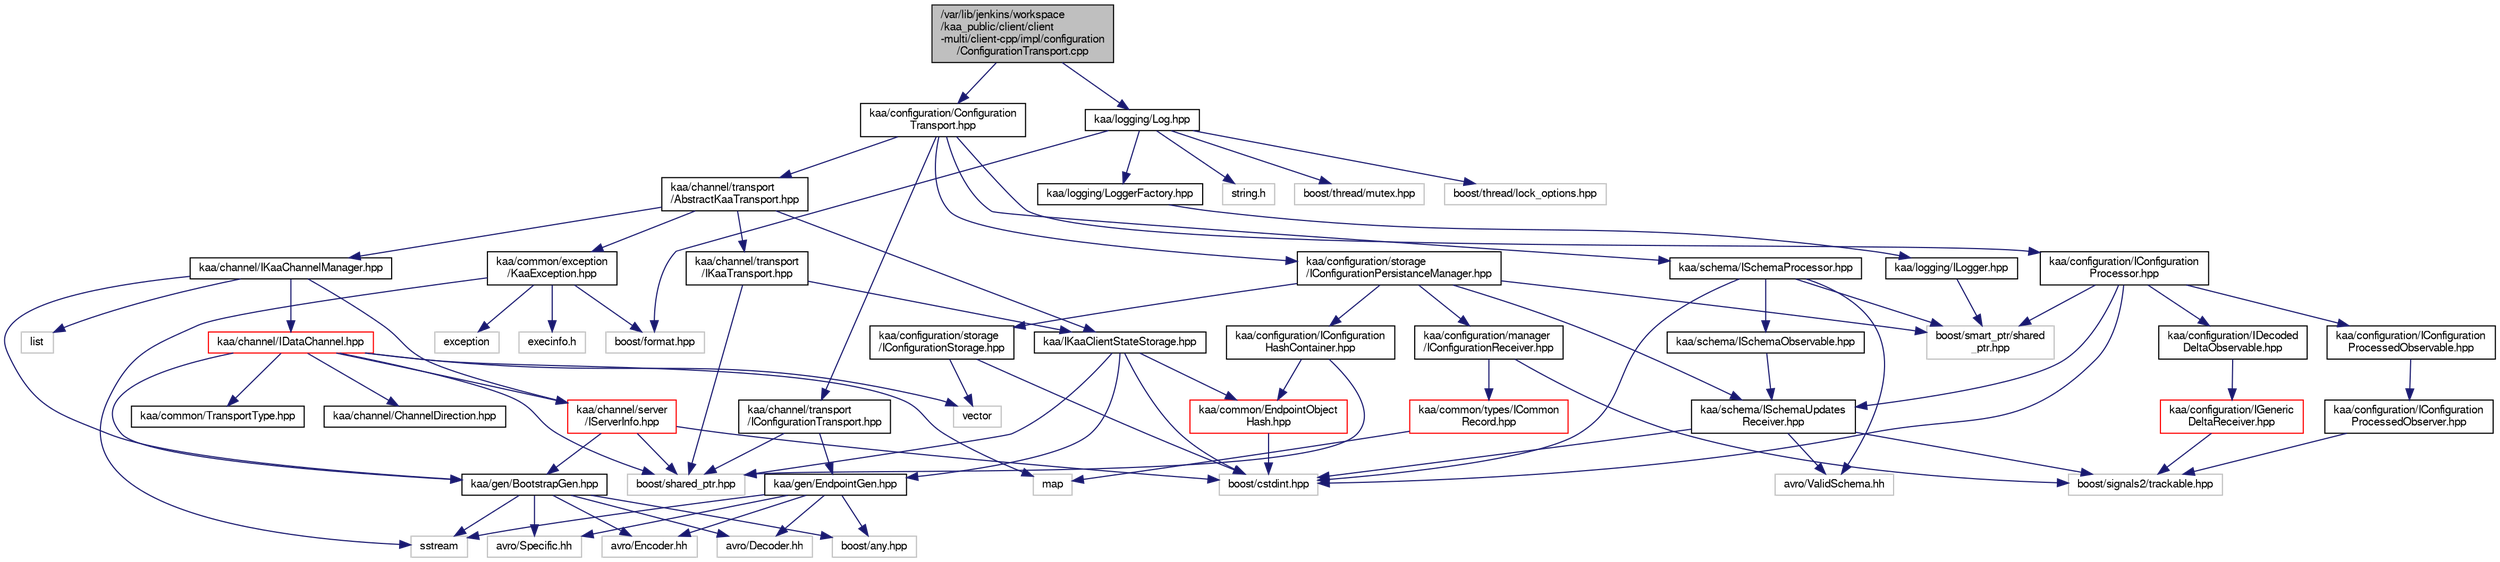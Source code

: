 digraph "/var/lib/jenkins/workspace/kaa_public/client/client-multi/client-cpp/impl/configuration/ConfigurationTransport.cpp"
{
  bgcolor="transparent";
  edge [fontname="FreeSans",fontsize="10",labelfontname="FreeSans",labelfontsize="10"];
  node [fontname="FreeSans",fontsize="10",shape=record];
  Node1 [label="/var/lib/jenkins/workspace\l/kaa_public/client/client\l-multi/client-cpp/impl/configuration\l/ConfigurationTransport.cpp",height=0.2,width=0.4,color="black", fillcolor="grey75", style="filled" fontcolor="black"];
  Node1 -> Node2 [color="midnightblue",fontsize="10",style="solid",fontname="FreeSans"];
  Node2 [label="kaa/configuration/Configuration\lTransport.hpp",height=0.2,width=0.4,color="black",URL="$ConfigurationTransport_8hpp.html"];
  Node2 -> Node3 [color="midnightblue",fontsize="10",style="solid",fontname="FreeSans"];
  Node3 [label="kaa/channel/transport\l/AbstractKaaTransport.hpp",height=0.2,width=0.4,color="black",URL="$AbstractKaaTransport_8hpp.html"];
  Node3 -> Node4 [color="midnightblue",fontsize="10",style="solid",fontname="FreeSans"];
  Node4 [label="kaa/channel/transport\l/IKaaTransport.hpp",height=0.2,width=0.4,color="black",URL="$IKaaTransport_8hpp.html"];
  Node4 -> Node5 [color="midnightblue",fontsize="10",style="solid",fontname="FreeSans"];
  Node5 [label="kaa/IKaaClientStateStorage.hpp",height=0.2,width=0.4,color="black",URL="$IKaaClientStateStorage_8hpp.html"];
  Node5 -> Node6 [color="midnightblue",fontsize="10",style="solid",fontname="FreeSans"];
  Node6 [label="boost/cstdint.hpp",height=0.2,width=0.4,color="grey75"];
  Node5 -> Node7 [color="midnightblue",fontsize="10",style="solid",fontname="FreeSans"];
  Node7 [label="boost/shared_ptr.hpp",height=0.2,width=0.4,color="grey75"];
  Node5 -> Node8 [color="midnightblue",fontsize="10",style="solid",fontname="FreeSans"];
  Node8 [label="kaa/gen/EndpointGen.hpp",height=0.2,width=0.4,color="black",URL="$kaa_2gen_2EndpointGen_8hpp.html"];
  Node8 -> Node9 [color="midnightblue",fontsize="10",style="solid",fontname="FreeSans"];
  Node9 [label="sstream",height=0.2,width=0.4,color="grey75"];
  Node8 -> Node10 [color="midnightblue",fontsize="10",style="solid",fontname="FreeSans"];
  Node10 [label="boost/any.hpp",height=0.2,width=0.4,color="grey75"];
  Node8 -> Node11 [color="midnightblue",fontsize="10",style="solid",fontname="FreeSans"];
  Node11 [label="avro/Specific.hh",height=0.2,width=0.4,color="grey75"];
  Node8 -> Node12 [color="midnightblue",fontsize="10",style="solid",fontname="FreeSans"];
  Node12 [label="avro/Encoder.hh",height=0.2,width=0.4,color="grey75"];
  Node8 -> Node13 [color="midnightblue",fontsize="10",style="solid",fontname="FreeSans"];
  Node13 [label="avro/Decoder.hh",height=0.2,width=0.4,color="grey75"];
  Node5 -> Node14 [color="midnightblue",fontsize="10",style="solid",fontname="FreeSans"];
  Node14 [label="kaa/common/EndpointObject\lHash.hpp",height=0.2,width=0.4,color="red",URL="$EndpointObjectHash_8hpp.html"];
  Node14 -> Node6 [color="midnightblue",fontsize="10",style="solid",fontname="FreeSans"];
  Node4 -> Node7 [color="midnightblue",fontsize="10",style="solid",fontname="FreeSans"];
  Node3 -> Node15 [color="midnightblue",fontsize="10",style="solid",fontname="FreeSans"];
  Node15 [label="kaa/channel/IKaaChannelManager.hpp",height=0.2,width=0.4,color="black",URL="$IKaaChannelManager_8hpp.html"];
  Node15 -> Node16 [color="midnightblue",fontsize="10",style="solid",fontname="FreeSans"];
  Node16 [label="list",height=0.2,width=0.4,color="grey75"];
  Node15 -> Node17 [color="midnightblue",fontsize="10",style="solid",fontname="FreeSans"];
  Node17 [label="kaa/gen/BootstrapGen.hpp",height=0.2,width=0.4,color="black",URL="$BootstrapGen_8hpp.html"];
  Node17 -> Node9 [color="midnightblue",fontsize="10",style="solid",fontname="FreeSans"];
  Node17 -> Node10 [color="midnightblue",fontsize="10",style="solid",fontname="FreeSans"];
  Node17 -> Node11 [color="midnightblue",fontsize="10",style="solid",fontname="FreeSans"];
  Node17 -> Node12 [color="midnightblue",fontsize="10",style="solid",fontname="FreeSans"];
  Node17 -> Node13 [color="midnightblue",fontsize="10",style="solid",fontname="FreeSans"];
  Node15 -> Node18 [color="midnightblue",fontsize="10",style="solid",fontname="FreeSans"];
  Node18 [label="kaa/channel/IDataChannel.hpp",height=0.2,width=0.4,color="red",URL="$IDataChannel_8hpp.html"];
  Node18 -> Node7 [color="midnightblue",fontsize="10",style="solid",fontname="FreeSans"];
  Node18 -> Node19 [color="midnightblue",fontsize="10",style="solid",fontname="FreeSans"];
  Node19 [label="vector",height=0.2,width=0.4,color="grey75"];
  Node18 -> Node20 [color="midnightblue",fontsize="10",style="solid",fontname="FreeSans"];
  Node20 [label="map",height=0.2,width=0.4,color="grey75"];
  Node18 -> Node21 [color="midnightblue",fontsize="10",style="solid",fontname="FreeSans"];
  Node21 [label="kaa/common/TransportType.hpp",height=0.2,width=0.4,color="black",URL="$TransportType_8hpp.html"];
  Node18 -> Node22 [color="midnightblue",fontsize="10",style="solid",fontname="FreeSans"];
  Node22 [label="kaa/channel/ChannelDirection.hpp",height=0.2,width=0.4,color="black",URL="$ChannelDirection_8hpp.html"];
  Node18 -> Node17 [color="midnightblue",fontsize="10",style="solid",fontname="FreeSans"];
  Node18 -> Node23 [color="midnightblue",fontsize="10",style="solid",fontname="FreeSans"];
  Node23 [label="kaa/channel/server\l/IServerInfo.hpp",height=0.2,width=0.4,color="red",URL="$IServerInfo_8hpp.html"];
  Node23 -> Node6 [color="midnightblue",fontsize="10",style="solid",fontname="FreeSans"];
  Node23 -> Node7 [color="midnightblue",fontsize="10",style="solid",fontname="FreeSans"];
  Node23 -> Node17 [color="midnightblue",fontsize="10",style="solid",fontname="FreeSans"];
  Node15 -> Node23 [color="midnightblue",fontsize="10",style="solid",fontname="FreeSans"];
  Node3 -> Node24 [color="midnightblue",fontsize="10",style="solid",fontname="FreeSans"];
  Node24 [label="kaa/common/exception\l/KaaException.hpp",height=0.2,width=0.4,color="black",URL="$KaaException_8hpp.html"];
  Node24 -> Node25 [color="midnightblue",fontsize="10",style="solid",fontname="FreeSans"];
  Node25 [label="boost/format.hpp",height=0.2,width=0.4,color="grey75"];
  Node24 -> Node26 [color="midnightblue",fontsize="10",style="solid",fontname="FreeSans"];
  Node26 [label="exception",height=0.2,width=0.4,color="grey75"];
  Node24 -> Node9 [color="midnightblue",fontsize="10",style="solid",fontname="FreeSans"];
  Node24 -> Node27 [color="midnightblue",fontsize="10",style="solid",fontname="FreeSans"];
  Node27 [label="execinfo.h",height=0.2,width=0.4,color="grey75"];
  Node3 -> Node5 [color="midnightblue",fontsize="10",style="solid",fontname="FreeSans"];
  Node2 -> Node28 [color="midnightblue",fontsize="10",style="solid",fontname="FreeSans"];
  Node28 [label="kaa/channel/transport\l/IConfigurationTransport.hpp",height=0.2,width=0.4,color="black",URL="$IConfigurationTransport_8hpp.html"];
  Node28 -> Node8 [color="midnightblue",fontsize="10",style="solid",fontname="FreeSans"];
  Node28 -> Node7 [color="midnightblue",fontsize="10",style="solid",fontname="FreeSans"];
  Node2 -> Node29 [color="midnightblue",fontsize="10",style="solid",fontname="FreeSans"];
  Node29 [label="kaa/configuration/IConfiguration\lProcessor.hpp",height=0.2,width=0.4,color="black",URL="$IConfigurationProcessor_8hpp.html"];
  Node29 -> Node6 [color="midnightblue",fontsize="10",style="solid",fontname="FreeSans"];
  Node29 -> Node30 [color="midnightblue",fontsize="10",style="solid",fontname="FreeSans"];
  Node30 [label="boost/smart_ptr/shared\l_ptr.hpp",height=0.2,width=0.4,color="grey75"];
  Node29 -> Node31 [color="midnightblue",fontsize="10",style="solid",fontname="FreeSans"];
  Node31 [label="kaa/configuration/IConfiguration\lProcessedObservable.hpp",height=0.2,width=0.4,color="black",URL="$IConfigurationProcessedObservable_8hpp.html"];
  Node31 -> Node32 [color="midnightblue",fontsize="10",style="solid",fontname="FreeSans"];
  Node32 [label="kaa/configuration/IConfiguration\lProcessedObserver.hpp",height=0.2,width=0.4,color="black",URL="$IConfigurationProcessedObserver_8hpp.html"];
  Node32 -> Node33 [color="midnightblue",fontsize="10",style="solid",fontname="FreeSans"];
  Node33 [label="boost/signals2/trackable.hpp",height=0.2,width=0.4,color="grey75"];
  Node29 -> Node34 [color="midnightblue",fontsize="10",style="solid",fontname="FreeSans"];
  Node34 [label="kaa/configuration/IDecoded\lDeltaObservable.hpp",height=0.2,width=0.4,color="black",URL="$IDecodedDeltaObservable_8hpp.html"];
  Node34 -> Node35 [color="midnightblue",fontsize="10",style="solid",fontname="FreeSans"];
  Node35 [label="kaa/configuration/IGeneric\lDeltaReceiver.hpp",height=0.2,width=0.4,color="red",URL="$IGenericDeltaReceiver_8hpp.html"];
  Node35 -> Node33 [color="midnightblue",fontsize="10",style="solid",fontname="FreeSans"];
  Node29 -> Node36 [color="midnightblue",fontsize="10",style="solid",fontname="FreeSans"];
  Node36 [label="kaa/schema/ISchemaUpdates\lReceiver.hpp",height=0.2,width=0.4,color="black",URL="$ISchemaUpdatesReceiver_8hpp.html"];
  Node36 -> Node33 [color="midnightblue",fontsize="10",style="solid",fontname="FreeSans"];
  Node36 -> Node37 [color="midnightblue",fontsize="10",style="solid",fontname="FreeSans"];
  Node37 [label="avro/ValidSchema.hh",height=0.2,width=0.4,color="grey75"];
  Node36 -> Node6 [color="midnightblue",fontsize="10",style="solid",fontname="FreeSans"];
  Node2 -> Node38 [color="midnightblue",fontsize="10",style="solid",fontname="FreeSans"];
  Node38 [label="kaa/configuration/storage\l/IConfigurationPersistanceManager.hpp",height=0.2,width=0.4,color="black",URL="$IConfigurationPersistanceManager_8hpp.html"];
  Node38 -> Node30 [color="midnightblue",fontsize="10",style="solid",fontname="FreeSans"];
  Node38 -> Node39 [color="midnightblue",fontsize="10",style="solid",fontname="FreeSans"];
  Node39 [label="kaa/configuration/storage\l/IConfigurationStorage.hpp",height=0.2,width=0.4,color="black",URL="$IConfigurationStorage_8hpp.html"];
  Node39 -> Node19 [color="midnightblue",fontsize="10",style="solid",fontname="FreeSans"];
  Node39 -> Node6 [color="midnightblue",fontsize="10",style="solid",fontname="FreeSans"];
  Node38 -> Node40 [color="midnightblue",fontsize="10",style="solid",fontname="FreeSans"];
  Node40 [label="kaa/configuration/manager\l/IConfigurationReceiver.hpp",height=0.2,width=0.4,color="black",URL="$IConfigurationReceiver_8hpp.html"];
  Node40 -> Node33 [color="midnightblue",fontsize="10",style="solid",fontname="FreeSans"];
  Node40 -> Node41 [color="midnightblue",fontsize="10",style="solid",fontname="FreeSans"];
  Node41 [label="kaa/common/types/ICommon\lRecord.hpp",height=0.2,width=0.4,color="red",URL="$ICommonRecord_8hpp.html"];
  Node41 -> Node20 [color="midnightblue",fontsize="10",style="solid",fontname="FreeSans"];
  Node38 -> Node36 [color="midnightblue",fontsize="10",style="solid",fontname="FreeSans"];
  Node38 -> Node42 [color="midnightblue",fontsize="10",style="solid",fontname="FreeSans"];
  Node42 [label="kaa/configuration/IConfiguration\lHashContainer.hpp",height=0.2,width=0.4,color="black",URL="$IConfigurationHashContainer_8hpp.html"];
  Node42 -> Node7 [color="midnightblue",fontsize="10",style="solid",fontname="FreeSans"];
  Node42 -> Node14 [color="midnightblue",fontsize="10",style="solid",fontname="FreeSans"];
  Node2 -> Node43 [color="midnightblue",fontsize="10",style="solid",fontname="FreeSans"];
  Node43 [label="kaa/schema/ISchemaProcessor.hpp",height=0.2,width=0.4,color="black",URL="$ISchemaProcessor_8hpp.html"];
  Node43 -> Node6 [color="midnightblue",fontsize="10",style="solid",fontname="FreeSans"];
  Node43 -> Node30 [color="midnightblue",fontsize="10",style="solid",fontname="FreeSans"];
  Node43 -> Node37 [color="midnightblue",fontsize="10",style="solid",fontname="FreeSans"];
  Node43 -> Node44 [color="midnightblue",fontsize="10",style="solid",fontname="FreeSans"];
  Node44 [label="kaa/schema/ISchemaObservable.hpp",height=0.2,width=0.4,color="black",URL="$ISchemaObservable_8hpp.html"];
  Node44 -> Node36 [color="midnightblue",fontsize="10",style="solid",fontname="FreeSans"];
  Node1 -> Node45 [color="midnightblue",fontsize="10",style="solid",fontname="FreeSans"];
  Node45 [label="kaa/logging/Log.hpp",height=0.2,width=0.4,color="black",URL="$Log_8hpp.html"];
  Node45 -> Node46 [color="midnightblue",fontsize="10",style="solid",fontname="FreeSans"];
  Node46 [label="kaa/logging/LoggerFactory.hpp",height=0.2,width=0.4,color="black",URL="$LoggerFactory_8hpp.html"];
  Node46 -> Node47 [color="midnightblue",fontsize="10",style="solid",fontname="FreeSans"];
  Node47 [label="kaa/logging/ILogger.hpp",height=0.2,width=0.4,color="black",URL="$ILogger_8hpp.html"];
  Node47 -> Node30 [color="midnightblue",fontsize="10",style="solid",fontname="FreeSans"];
  Node45 -> Node48 [color="midnightblue",fontsize="10",style="solid",fontname="FreeSans"];
  Node48 [label="string.h",height=0.2,width=0.4,color="grey75"];
  Node45 -> Node25 [color="midnightblue",fontsize="10",style="solid",fontname="FreeSans"];
  Node45 -> Node49 [color="midnightblue",fontsize="10",style="solid",fontname="FreeSans"];
  Node49 [label="boost/thread/mutex.hpp",height=0.2,width=0.4,color="grey75"];
  Node45 -> Node50 [color="midnightblue",fontsize="10",style="solid",fontname="FreeSans"];
  Node50 [label="boost/thread/lock_options.hpp",height=0.2,width=0.4,color="grey75"];
}
